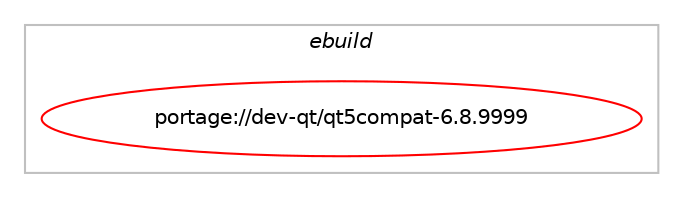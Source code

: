 digraph prolog {

# *************
# Graph options
# *************

newrank=true;
concentrate=true;
compound=true;
graph [rankdir=LR,fontname=Helvetica,fontsize=10,ranksep=1.5];#, ranksep=2.5, nodesep=0.2];
edge  [arrowhead=vee];
node  [fontname=Helvetica,fontsize=10];

# **********
# The ebuild
# **********

subgraph cluster_leftcol {
color=gray;
label=<<i>ebuild</i>>;
id [label="portage://dev-qt/qt5compat-6.8.9999", color=red, width=4, href="../dev-qt/qt5compat-6.8.9999.svg"];
}

# ****************
# The dependencies
# ****************

subgraph cluster_midcol {
color=gray;
label=<<i>dependencies</i>>;
subgraph cluster_compile {
fillcolor="#eeeeee";
style=filled;
label=<<i>compile</i>>;
# *** BEGIN UNKNOWN DEPENDENCY TYPE (TODO) ***
# id -> equal(use_conditional_group(positive,icu,portage://dev-qt/qt5compat-6.8.9999,[package_dependency(portage://dev-qt/qt5compat-6.8.9999,install,no,dev-libs,icu,none,[,,],any_same_slot,[])]))
# *** END UNKNOWN DEPENDENCY TYPE (TODO) ***

# *** BEGIN UNKNOWN DEPENDENCY TYPE (TODO) ***
# id -> equal(use_conditional_group(positive,qml,portage://dev-qt/qt5compat-6.8.9999,[package_dependency(portage://dev-qt/qt5compat-6.8.9999,install,no,dev-qt,qtdeclarative,tilde,[6.8.9999,,,6.8.9999],[slot(6)],[]),package_dependency(portage://dev-qt/qt5compat-6.8.9999,install,no,dev-qt,qtshadertools,tilde,[6.8.9999,,,6.8.9999],[slot(6)],[])]))
# *** END UNKNOWN DEPENDENCY TYPE (TODO) ***

# *** BEGIN UNKNOWN DEPENDENCY TYPE (TODO) ***
# id -> equal(package_dependency(portage://dev-qt/qt5compat-6.8.9999,install,no,dev-qt,qtbase,tilde,[6.8.9999,,,6.8.9999],[slot(6)],[use(enable(gui),none),use(equal(icu),none),use(enable(network),none),use(enable(xml),none)]))
# *** END UNKNOWN DEPENDENCY TYPE (TODO) ***

}
subgraph cluster_compileandrun {
fillcolor="#eeeeee";
style=filled;
label=<<i>compile and run</i>>;
}
subgraph cluster_run {
fillcolor="#eeeeee";
style=filled;
label=<<i>run</i>>;
# *** BEGIN UNKNOWN DEPENDENCY TYPE (TODO) ***
# id -> equal(use_conditional_group(positive,icu,portage://dev-qt/qt5compat-6.8.9999,[package_dependency(portage://dev-qt/qt5compat-6.8.9999,run,no,dev-libs,icu,none,[,,],any_same_slot,[])]))
# *** END UNKNOWN DEPENDENCY TYPE (TODO) ***

# *** BEGIN UNKNOWN DEPENDENCY TYPE (TODO) ***
# id -> equal(use_conditional_group(positive,qml,portage://dev-qt/qt5compat-6.8.9999,[package_dependency(portage://dev-qt/qt5compat-6.8.9999,run,no,dev-qt,qtdeclarative,tilde,[6.8.9999,,,6.8.9999],[slot(6)],[]),package_dependency(portage://dev-qt/qt5compat-6.8.9999,run,no,dev-qt,qtshadertools,tilde,[6.8.9999,,,6.8.9999],[slot(6)],[])]))
# *** END UNKNOWN DEPENDENCY TYPE (TODO) ***

# *** BEGIN UNKNOWN DEPENDENCY TYPE (TODO) ***
# id -> equal(package_dependency(portage://dev-qt/qt5compat-6.8.9999,run,no,dev-qt,qtbase,tilde,[6.8.9999,,,6.8.9999],[slot(6)],[use(enable(gui),none),use(equal(icu),none),use(enable(network),none),use(enable(xml),none)]))
# *** END UNKNOWN DEPENDENCY TYPE (TODO) ***

}
}

# **************
# The candidates
# **************

subgraph cluster_choices {
rank=same;
color=gray;
label=<<i>candidates</i>>;

}

}

